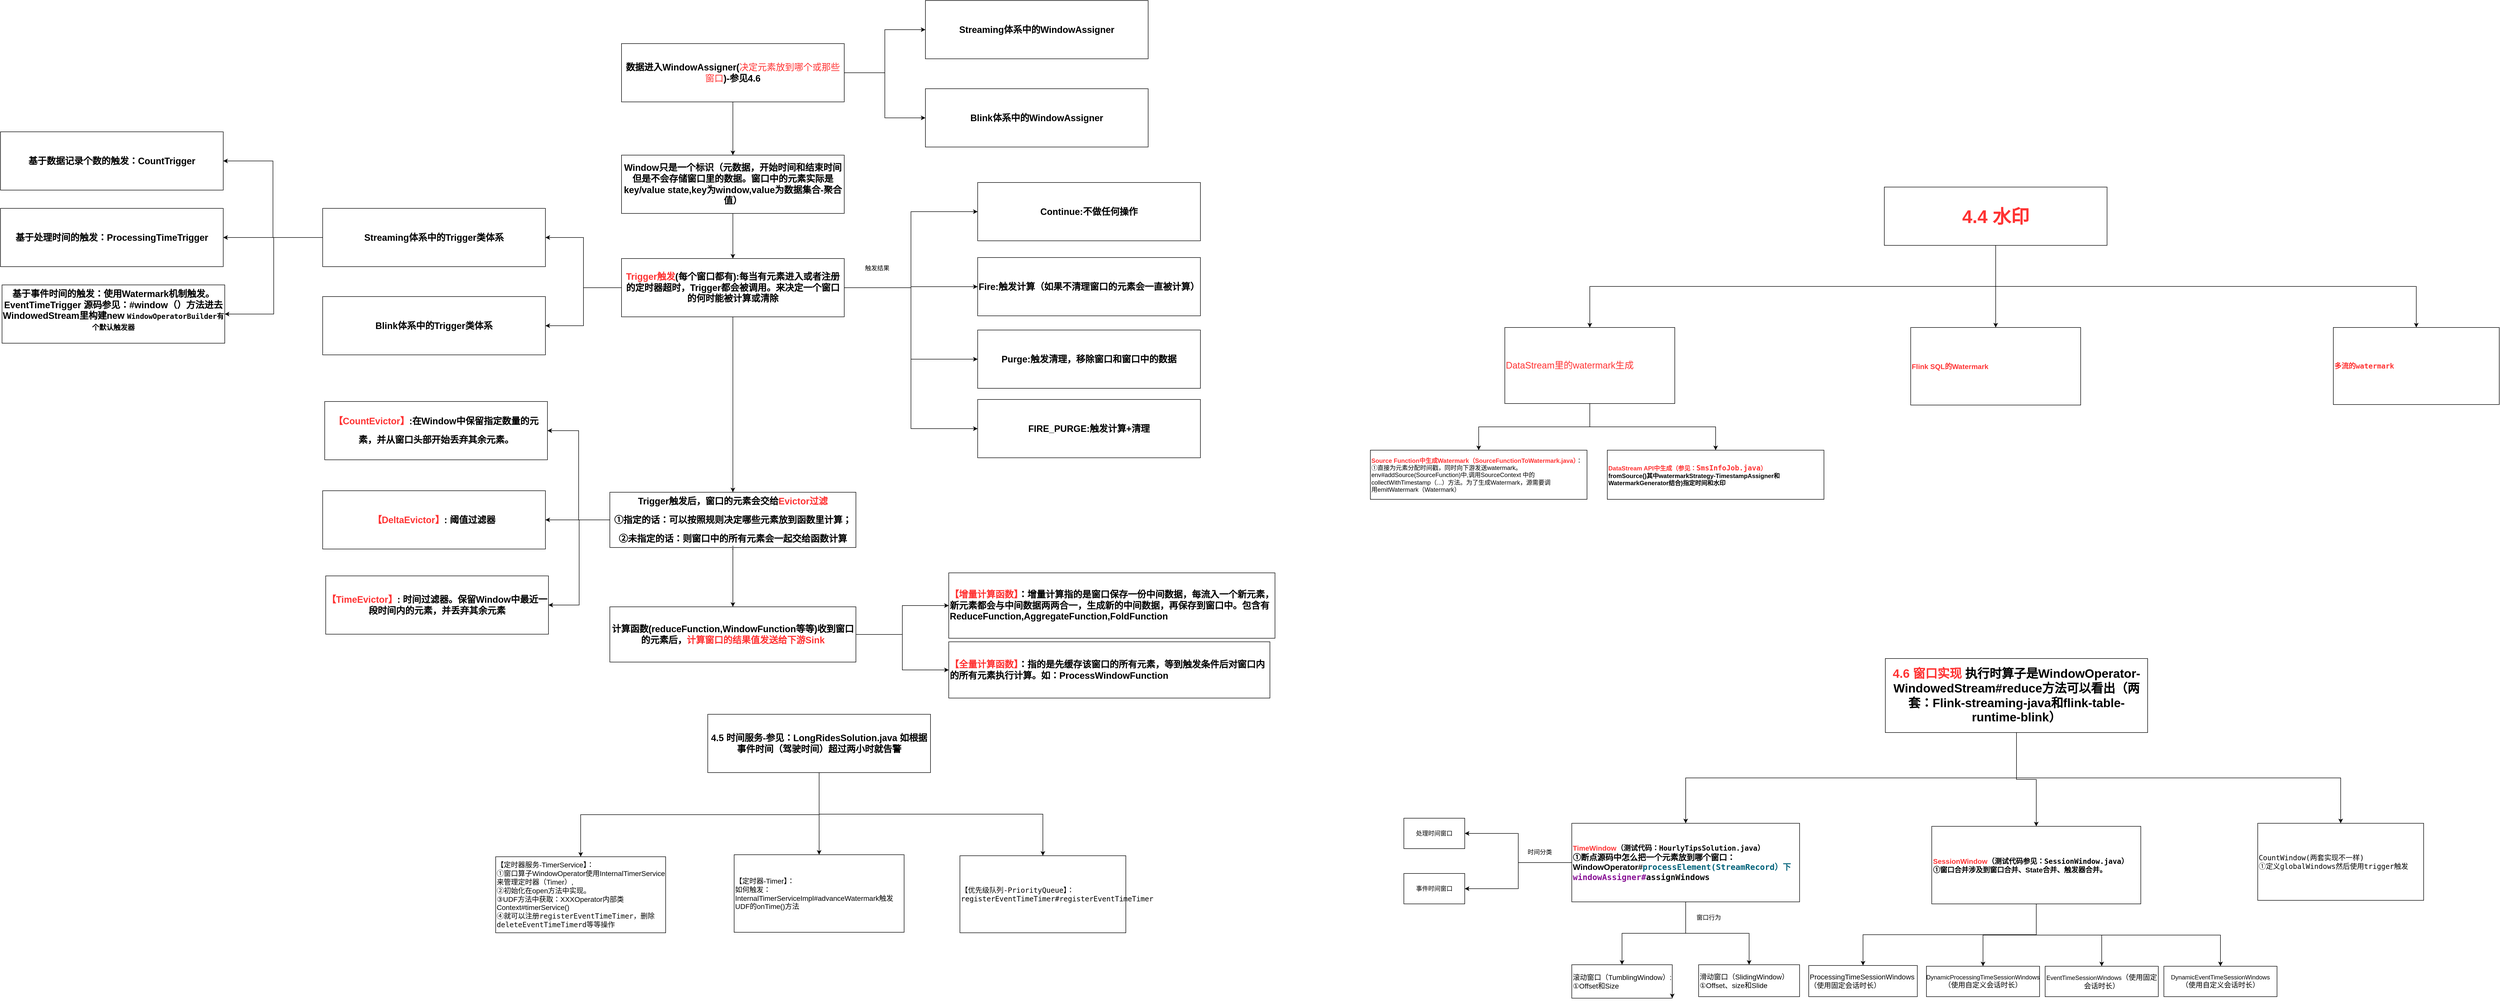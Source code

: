 <mxfile border="50" scale="3" compressed="false" locked="false" version="24.7.7">
  <diagram name="Blank" id="YmL12bMKpDGza6XwsDPr">
    <mxGraphModel dx="5840" dy="1736" grid="0" gridSize="10" guides="1" tooltips="1" connect="1" arrows="1" fold="1" page="0" pageScale="1" pageWidth="827" pageHeight="1169" background="none" math="1" shadow="0">
      <root>
        <mxCell id="X5NqExCQtvZxIxQ7pmgY-0" />
        <mxCell id="1" parent="X5NqExCQtvZxIxQ7pmgY-0" />
        <mxCell id="BvsdqlHEoa5w_EsFs4Y4-4" style="edgeStyle=orthogonalEdgeStyle;rounded=0;orthogonalLoop=1;jettySize=auto;html=1;exitX=0.5;exitY=1;exitDx=0;exitDy=0;" edge="1" parent="1" source="BvsdqlHEoa5w_EsFs4Y4-8" target="BvsdqlHEoa5w_EsFs4Y4-11">
          <mxGeometry relative="1" as="geometry">
            <mxPoint x="-2053" y="1183" as="targetPoint" />
            <mxPoint x="-1808" y="1123" as="sourcePoint" />
          </mxGeometry>
        </mxCell>
        <mxCell id="BvsdqlHEoa5w_EsFs4Y4-51" style="edgeStyle=orthogonalEdgeStyle;rounded=0;orthogonalLoop=1;jettySize=auto;html=1;exitX=0.5;exitY=1;exitDx=0;exitDy=0;" edge="1" parent="1" source="BvsdqlHEoa5w_EsFs4Y4-8" target="BvsdqlHEoa5w_EsFs4Y4-13">
          <mxGeometry relative="1" as="geometry" />
        </mxCell>
        <mxCell id="BvsdqlHEoa5w_EsFs4Y4-54" style="edgeStyle=orthogonalEdgeStyle;rounded=0;orthogonalLoop=1;jettySize=auto;html=1;exitX=0.5;exitY=1;exitDx=0;exitDy=0;" edge="1" parent="1" source="BvsdqlHEoa5w_EsFs4Y4-8" target="BvsdqlHEoa5w_EsFs4Y4-53">
          <mxGeometry relative="1" as="geometry" />
        </mxCell>
        <mxCell id="BvsdqlHEoa5w_EsFs4Y4-8" value="&lt;h2&gt;&lt;font style=&quot;font-size: 18px;&quot;&gt;&lt;b&gt;4.5 时间服务-&lt;/b&gt;&lt;/font&gt;&lt;span style=&quot;font-size: 18px;&quot;&gt;&lt;b&gt;参见：LongRidesSolution.java 如根据事件时间（驾驶时间）超过两小时就告警&lt;/b&gt;&lt;/span&gt;&lt;/h2&gt;" style="rounded=0;whiteSpace=wrap;html=1;" vertex="1" parent="1">
          <mxGeometry x="-2030" y="833" width="439" height="115" as="geometry" />
        </mxCell>
        <mxCell id="BvsdqlHEoa5w_EsFs4Y4-11" value="&lt;font style=&quot;font-size: 14px;&quot;&gt;【定时器服务-TimerService】：&lt;/font&gt;&lt;div&gt;&lt;font style=&quot;font-size: 14px;&quot;&gt;①窗口算子WindowOperator使用InternalTimerService来管理定时器（Timer）,&lt;/font&gt;&lt;/div&gt;&lt;div&gt;&lt;font style=&quot;font-size: 14px;&quot;&gt;②初始化在open方法中实现。&lt;/font&gt;&lt;div&gt;&lt;font style=&quot;font-size: 14px;&quot;&gt;③UDF方法中获取：XXXOperator内部类Context#timerService()&lt;/font&gt;&lt;/div&gt;&lt;/div&gt;&lt;div&gt;&lt;font style=&quot;font-size: 14px;&quot;&gt;④就可以注册&lt;/font&gt;&lt;span style=&quot;color: rgb(8, 8, 8); font-family: &amp;quot;JetBrains Mono&amp;quot;, monospace; font-size: 10.5pt; background-color: initial;&quot;&gt;registerEventTimeTimer，删除&lt;/span&gt;&lt;span style=&quot;color: rgb(8, 8, 8); font-family: &amp;quot;JetBrains Mono&amp;quot;, monospace; font-size: 10.5pt; background-color: initial;&quot;&gt;deleteEventTimeTimerd等等操作&lt;/span&gt;&lt;/div&gt;" style="rounded=0;whiteSpace=wrap;html=1;align=left;" vertex="1" parent="1">
          <mxGeometry x="-2448" y="1114" width="335" height="150" as="geometry" />
        </mxCell>
        <mxCell id="BvsdqlHEoa5w_EsFs4Y4-13" value="&lt;font face=&quot;JetBrains Mono, monospace&quot;&gt;&lt;span style=&quot;font-size: 14px;&quot;&gt;【&lt;/span&gt;&lt;/font&gt;&lt;span style=&quot;font-size: 14px; font-family: &amp;quot;JetBrains Mono&amp;quot;, monospace; background-color: initial;&quot;&gt;优先级队列-PriorityQueue】：registerEventTimeTimer#registerEventTimeTimer&amp;nbsp;&lt;/span&gt;" style="rounded=0;whiteSpace=wrap;html=1;align=left;" vertex="1" parent="1">
          <mxGeometry x="-1533" y="1112" width="327" height="152" as="geometry" />
        </mxCell>
        <mxCell id="BvsdqlHEoa5w_EsFs4Y4-53" value="&lt;font style=&quot;font-size: 14px;&quot;&gt;【定时器-Timer】：&lt;/font&gt;&lt;div&gt;&lt;span style=&quot;font-size: 14px;&quot;&gt;如何触发：&lt;/span&gt;&lt;span style=&quot;background-color: initial; font-size: 14px;&quot;&gt;InternalTimerServiceImpl#advanceWatermark触发UDF的onTime()方法&lt;/span&gt;&lt;br&gt;&lt;/div&gt;" style="rounded=0;whiteSpace=wrap;html=1;align=left;" vertex="1" parent="1">
          <mxGeometry x="-1978" y="1110" width="335" height="153" as="geometry" />
        </mxCell>
        <mxCell id="BvsdqlHEoa5w_EsFs4Y4-62" style="edgeStyle=orthogonalEdgeStyle;rounded=0;orthogonalLoop=1;jettySize=auto;html=1;exitX=0.5;exitY=1;exitDx=0;exitDy=0;" edge="1" parent="1" source="BvsdqlHEoa5w_EsFs4Y4-65" target="BvsdqlHEoa5w_EsFs4Y4-66">
          <mxGeometry relative="1" as="geometry">
            <mxPoint x="161" y="1111" as="targetPoint" />
            <mxPoint x="406" y="1051" as="sourcePoint" />
          </mxGeometry>
        </mxCell>
        <mxCell id="BvsdqlHEoa5w_EsFs4Y4-63" style="edgeStyle=orthogonalEdgeStyle;rounded=0;orthogonalLoop=1;jettySize=auto;html=1;exitX=0.5;exitY=1;exitDx=0;exitDy=0;" edge="1" parent="1" source="BvsdqlHEoa5w_EsFs4Y4-65" target="BvsdqlHEoa5w_EsFs4Y4-67">
          <mxGeometry relative="1" as="geometry" />
        </mxCell>
        <mxCell id="BvsdqlHEoa5w_EsFs4Y4-64" style="edgeStyle=orthogonalEdgeStyle;rounded=0;orthogonalLoop=1;jettySize=auto;html=1;exitX=0.5;exitY=1;exitDx=0;exitDy=0;" edge="1" parent="1" source="BvsdqlHEoa5w_EsFs4Y4-65" target="BvsdqlHEoa5w_EsFs4Y4-68">
          <mxGeometry relative="1" as="geometry" />
        </mxCell>
        <mxCell id="BvsdqlHEoa5w_EsFs4Y4-65" value="&lt;h2&gt;&lt;font style=&quot;font-size: 24px;&quot;&gt;&lt;font style=&quot;&quot; color=&quot;#ff3333&quot;&gt;4.6 窗口实现&lt;/font&gt;&lt;b style=&quot;&quot;&gt; 执行时算子是WindowOperator-WindowedStream#reduce方法可以看出（两套：Flink-streaming-java和flink-table-runtime-blink）&lt;/b&gt;&lt;/font&gt;&lt;/h2&gt;" style="rounded=0;whiteSpace=wrap;html=1;" vertex="1" parent="1">
          <mxGeometry x="291" y="723" width="517" height="146" as="geometry" />
        </mxCell>
        <mxCell id="BvsdqlHEoa5w_EsFs4Y4-77" style="edgeStyle=orthogonalEdgeStyle;rounded=0;orthogonalLoop=1;jettySize=auto;html=1;exitX=0;exitY=0.5;exitDx=0;exitDy=0;entryX=1;entryY=0.5;entryDx=0;entryDy=0;" edge="1" parent="1" source="BvsdqlHEoa5w_EsFs4Y4-66" target="BvsdqlHEoa5w_EsFs4Y4-76">
          <mxGeometry relative="1" as="geometry" />
        </mxCell>
        <mxCell id="BvsdqlHEoa5w_EsFs4Y4-79" style="edgeStyle=orthogonalEdgeStyle;rounded=0;orthogonalLoop=1;jettySize=auto;html=1;exitX=0.5;exitY=1;exitDx=0;exitDy=0;" edge="1" parent="1" source="BvsdqlHEoa5w_EsFs4Y4-66" target="BvsdqlHEoa5w_EsFs4Y4-78">
          <mxGeometry relative="1" as="geometry" />
        </mxCell>
        <mxCell id="BvsdqlHEoa5w_EsFs4Y4-82" style="edgeStyle=orthogonalEdgeStyle;rounded=0;orthogonalLoop=1;jettySize=auto;html=1;exitX=0.5;exitY=1;exitDx=0;exitDy=0;entryX=0.5;entryY=0;entryDx=0;entryDy=0;" edge="1" parent="1" source="BvsdqlHEoa5w_EsFs4Y4-66" target="BvsdqlHEoa5w_EsFs4Y4-81">
          <mxGeometry relative="1" as="geometry" />
        </mxCell>
        <mxCell id="BvsdqlHEoa5w_EsFs4Y4-85" style="edgeStyle=orthogonalEdgeStyle;rounded=0;orthogonalLoop=1;jettySize=auto;html=1;exitX=0;exitY=0.5;exitDx=0;exitDy=0;entryX=1;entryY=0.5;entryDx=0;entryDy=0;" edge="1" parent="1" source="BvsdqlHEoa5w_EsFs4Y4-66" target="BvsdqlHEoa5w_EsFs4Y4-74">
          <mxGeometry relative="1" as="geometry" />
        </mxCell>
        <mxCell id="BvsdqlHEoa5w_EsFs4Y4-66" value="&lt;font style=&quot;font-size: 14px;&quot;&gt;&lt;b&gt;&lt;font color=&quot;#ff3333&quot;&gt;TimeWindow&lt;/font&gt;（测试代码：&lt;span style=&quot;font-family: &amp;quot;JetBrains Mono&amp;quot;, monospace; background-color: initial;&quot;&gt;HourlyTipsSolution.java&lt;/span&gt;&lt;span style=&quot;background-color: initial;&quot;&gt;）&lt;/span&gt;&lt;br&gt;&lt;/b&gt;&lt;/font&gt;&lt;div&gt;&lt;font size=&quot;3&quot;&gt;&lt;b&gt;①断点源码中怎么把一个元素放到哪个窗口：WindowOperator#&lt;span style=&quot;color: rgb(0, 98, 122); font-family: &amp;quot;JetBrains Mono&amp;quot;, monospace; background-color: initial;&quot;&gt;processElement(StreamRecord）下&lt;/span&gt;&lt;span style=&quot;font-family: &amp;quot;JetBrains Mono&amp;quot;, monospace; background-color: initial; color: rgb(135, 16, 148);&quot;&gt;windowAssigner#&lt;/span&gt;&lt;span style=&quot;color: rgb(8, 8, 8); font-family: &amp;quot;JetBrains Mono&amp;quot;, monospace; background-color: initial;&quot;&gt;assignWindows&lt;/span&gt;&lt;/b&gt;&lt;/font&gt;&lt;br&gt;&lt;/div&gt;" style="rounded=0;whiteSpace=wrap;html=1;align=left;" vertex="1" parent="1">
          <mxGeometry x="-327" y="1048" width="449" height="155" as="geometry" />
        </mxCell>
        <mxCell id="BvsdqlHEoa5w_EsFs4Y4-67" value="&lt;font face=&quot;JetBrains Mono, monospace&quot;&gt;&lt;span style=&quot;font-size: 14px;&quot;&gt;CountWindow(两套实现不一样)&lt;/span&gt;&lt;/font&gt;&lt;div&gt;&lt;font face=&quot;JetBrains Mono, monospace&quot;&gt;&lt;span style=&quot;font-size: 14px;&quot;&gt;①定义globalWindows然后使用trigger触发&lt;/span&gt;&lt;/font&gt;&lt;/div&gt;" style="rounded=0;whiteSpace=wrap;html=1;align=left;" vertex="1" parent="1">
          <mxGeometry x="1025" y="1048" width="327" height="152" as="geometry" />
        </mxCell>
        <mxCell id="BvsdqlHEoa5w_EsFs4Y4-90" style="edgeStyle=orthogonalEdgeStyle;rounded=0;orthogonalLoop=1;jettySize=auto;html=1;exitX=0.5;exitY=1;exitDx=0;exitDy=0;entryX=0.5;entryY=0;entryDx=0;entryDy=0;" edge="1" parent="1" source="BvsdqlHEoa5w_EsFs4Y4-68" target="BvsdqlHEoa5w_EsFs4Y4-89">
          <mxGeometry relative="1" as="geometry" />
        </mxCell>
        <mxCell id="BvsdqlHEoa5w_EsFs4Y4-92" style="edgeStyle=orthogonalEdgeStyle;rounded=0;orthogonalLoop=1;jettySize=auto;html=1;exitX=0.5;exitY=1;exitDx=0;exitDy=0;" edge="1" parent="1" source="BvsdqlHEoa5w_EsFs4Y4-68" target="BvsdqlHEoa5w_EsFs4Y4-91">
          <mxGeometry relative="1" as="geometry" />
        </mxCell>
        <mxCell id="BvsdqlHEoa5w_EsFs4Y4-95" style="edgeStyle=orthogonalEdgeStyle;rounded=0;orthogonalLoop=1;jettySize=auto;html=1;exitX=0.5;exitY=1;exitDx=0;exitDy=0;" edge="1" parent="1" source="BvsdqlHEoa5w_EsFs4Y4-68" target="BvsdqlHEoa5w_EsFs4Y4-93">
          <mxGeometry relative="1" as="geometry" />
        </mxCell>
        <mxCell id="BvsdqlHEoa5w_EsFs4Y4-96" style="edgeStyle=orthogonalEdgeStyle;rounded=0;orthogonalLoop=1;jettySize=auto;html=1;exitX=0.5;exitY=1;exitDx=0;exitDy=0;" edge="1" parent="1" source="BvsdqlHEoa5w_EsFs4Y4-68" target="BvsdqlHEoa5w_EsFs4Y4-94">
          <mxGeometry relative="1" as="geometry" />
        </mxCell>
        <mxCell id="BvsdqlHEoa5w_EsFs4Y4-68" value="&lt;div&gt;&lt;b&gt;&lt;font style=&quot;font-size: 14px;&quot;&gt;&lt;font color=&quot;#ff3333&quot;&gt;SessionWindow&lt;/font&gt;（测试代码参见：&lt;span style=&quot;font-family: &amp;quot;JetBrains Mono&amp;quot;, monospace; background-color: initial;&quot;&gt;SessionWindow.java&lt;/span&gt;&lt;span style=&quot;background-color: initial;&quot;&gt;）&lt;/span&gt;&lt;/font&gt;&lt;/b&gt;&lt;/div&gt;&lt;div&gt;&lt;b&gt;&lt;font style=&quot;font-size: 14px;&quot;&gt;&lt;span style=&quot;background-color: initial;&quot;&gt;①窗口合并涉及到窗口合并、State合并、触发器合并。&lt;/span&gt;&lt;/font&gt;&lt;/b&gt;&lt;/div&gt;" style="rounded=0;whiteSpace=wrap;html=1;align=left;" vertex="1" parent="1">
          <mxGeometry x="382.5" y="1054" width="412" height="153" as="geometry" />
        </mxCell>
        <mxCell id="BvsdqlHEoa5w_EsFs4Y4-74" value="处理时间窗口" style="rounded=0;whiteSpace=wrap;html=1;" vertex="1" parent="1">
          <mxGeometry x="-658" y="1038" width="120" height="60" as="geometry" />
        </mxCell>
        <mxCell id="BvsdqlHEoa5w_EsFs4Y4-76" value="事件时间窗口" style="rounded=0;whiteSpace=wrap;html=1;" vertex="1" parent="1">
          <mxGeometry x="-658" y="1147" width="120" height="60" as="geometry" />
        </mxCell>
        <mxCell id="BvsdqlHEoa5w_EsFs4Y4-78" value="&lt;font style=&quot;font-size: 14px;&quot;&gt;滚动窗口（TumblingWindow）:&lt;/font&gt;&lt;div&gt;&lt;span style=&quot;font-size: 14px;&quot;&gt;①Offset和Size&lt;/span&gt;&lt;/div&gt;" style="rounded=0;whiteSpace=wrap;html=1;align=left;" vertex="1" parent="1">
          <mxGeometry x="-327" y="1327" width="198" height="66" as="geometry" />
        </mxCell>
        <mxCell id="BvsdqlHEoa5w_EsFs4Y4-80" style="edgeStyle=orthogonalEdgeStyle;rounded=0;orthogonalLoop=1;jettySize=auto;html=1;exitX=1;exitY=0.75;exitDx=0;exitDy=0;entryX=1;entryY=1;entryDx=0;entryDy=0;" edge="1" parent="1" source="BvsdqlHEoa5w_EsFs4Y4-78" target="BvsdqlHEoa5w_EsFs4Y4-78">
          <mxGeometry relative="1" as="geometry" />
        </mxCell>
        <mxCell id="BvsdqlHEoa5w_EsFs4Y4-81" value="&lt;font style=&quot;font-size: 14px;&quot;&gt;滑动窗口（SlidingWindow）&lt;/font&gt;&lt;div&gt;&lt;span style=&quot;font-size: 14px;&quot;&gt;①Offset、size和Slide&lt;/span&gt;&lt;/div&gt;" style="rounded=0;whiteSpace=wrap;html=1;align=left;" vertex="1" parent="1">
          <mxGeometry x="-77" y="1327" width="199" height="63" as="geometry" />
        </mxCell>
        <mxCell id="BvsdqlHEoa5w_EsFs4Y4-86" value="时间分类" style="text;html=1;align=center;verticalAlign=middle;whiteSpace=wrap;rounded=0;" vertex="1" parent="1">
          <mxGeometry x="-420" y="1090" width="60" height="30" as="geometry" />
        </mxCell>
        <mxCell id="BvsdqlHEoa5w_EsFs4Y4-87" value="窗口行为" style="text;html=1;align=center;verticalAlign=middle;whiteSpace=wrap;rounded=0;" vertex="1" parent="1">
          <mxGeometry x="-87" y="1219" width="60" height="30" as="geometry" />
        </mxCell>
        <mxCell id="BvsdqlHEoa5w_EsFs4Y4-89" value="&lt;span style=&quot;font-size: 14px;&quot;&gt;ProcessingTimeSessionWindows（使用固定会话时长）&lt;/span&gt;" style="rounded=0;whiteSpace=wrap;html=1;align=left;" vertex="1" parent="1">
          <mxGeometry x="140" y="1328.5" width="214" height="61.5" as="geometry" />
        </mxCell>
        <mxCell id="BvsdqlHEoa5w_EsFs4Y4-91" value="DynamicProcessingTimeSessionWindows&lt;span style=&quot;font-size: 14px; text-align: left;&quot;&gt;（使用自定义会话时长）&lt;/span&gt;" style="rounded=0;whiteSpace=wrap;html=1;" vertex="1" parent="1">
          <mxGeometry x="372" y="1330" width="223" height="60" as="geometry" />
        </mxCell>
        <mxCell id="BvsdqlHEoa5w_EsFs4Y4-93" value="EventTimeSessionWindows&lt;span style=&quot;font-size: 14px; text-align: left;&quot;&gt;（使用固定会话时长）&lt;/span&gt;" style="rounded=0;whiteSpace=wrap;html=1;" vertex="1" parent="1">
          <mxGeometry x="606" y="1330" width="223" height="60" as="geometry" />
        </mxCell>
        <mxCell id="BvsdqlHEoa5w_EsFs4Y4-94" value="DynamicEventTimeSessionWindows&lt;span style=&quot;font-size: 14px; text-align: left;&quot;&gt;（使用自定义会话时长）&lt;/span&gt;" style="rounded=0;whiteSpace=wrap;html=1;" vertex="1" parent="1">
          <mxGeometry x="840" y="1330" width="223" height="60" as="geometry" />
        </mxCell>
        <mxCell id="BvsdqlHEoa5w_EsFs4Y4-97" style="edgeStyle=orthogonalEdgeStyle;rounded=0;orthogonalLoop=1;jettySize=auto;html=1;exitX=0.5;exitY=1;exitDx=0;exitDy=0;" edge="1" parent="1" source="BvsdqlHEoa5w_EsFs4Y4-100" target="BvsdqlHEoa5w_EsFs4Y4-101">
          <mxGeometry relative="1" as="geometry">
            <mxPoint x="266" y="143" as="targetPoint" />
            <mxPoint x="511" y="83" as="sourcePoint" />
          </mxGeometry>
        </mxCell>
        <mxCell id="BvsdqlHEoa5w_EsFs4Y4-98" style="edgeStyle=orthogonalEdgeStyle;rounded=0;orthogonalLoop=1;jettySize=auto;html=1;exitX=0.5;exitY=1;exitDx=0;exitDy=0;" edge="1" parent="1" source="BvsdqlHEoa5w_EsFs4Y4-100" target="BvsdqlHEoa5w_EsFs4Y4-102">
          <mxGeometry relative="1" as="geometry" />
        </mxCell>
        <mxCell id="BvsdqlHEoa5w_EsFs4Y4-99" style="edgeStyle=orthogonalEdgeStyle;rounded=0;orthogonalLoop=1;jettySize=auto;html=1;exitX=0.5;exitY=1;exitDx=0;exitDy=0;" edge="1" parent="1" source="BvsdqlHEoa5w_EsFs4Y4-100" target="BvsdqlHEoa5w_EsFs4Y4-103">
          <mxGeometry relative="1" as="geometry" />
        </mxCell>
        <mxCell id="BvsdqlHEoa5w_EsFs4Y4-100" value="&lt;h2&gt;&lt;font color=&quot;#ff3333&quot; style=&quot;font-size: 36px;&quot;&gt;&lt;b style=&quot;&quot;&gt;4.4 水印&lt;/b&gt;&lt;/font&gt;&lt;/h2&gt;" style="rounded=0;whiteSpace=wrap;html=1;" vertex="1" parent="1">
          <mxGeometry x="289" y="-207" width="439" height="115" as="geometry" />
        </mxCell>
        <mxCell id="BvsdqlHEoa5w_EsFs4Y4-105" style="edgeStyle=orthogonalEdgeStyle;rounded=0;orthogonalLoop=1;jettySize=auto;html=1;exitX=0.5;exitY=1;exitDx=0;exitDy=0;" edge="1" parent="1" source="BvsdqlHEoa5w_EsFs4Y4-101" target="BvsdqlHEoa5w_EsFs4Y4-104">
          <mxGeometry relative="1" as="geometry" />
        </mxCell>
        <mxCell id="BvsdqlHEoa5w_EsFs4Y4-107" style="edgeStyle=orthogonalEdgeStyle;rounded=0;orthogonalLoop=1;jettySize=auto;html=1;exitX=0.5;exitY=1;exitDx=0;exitDy=0;entryX=0.5;entryY=0;entryDx=0;entryDy=0;" edge="1" parent="1" source="BvsdqlHEoa5w_EsFs4Y4-101" target="BvsdqlHEoa5w_EsFs4Y4-106">
          <mxGeometry relative="1" as="geometry" />
        </mxCell>
        <mxCell id="BvsdqlHEoa5w_EsFs4Y4-101" value="&lt;font color=&quot;#ff3333&quot; style=&quot;font-size: 18px;&quot;&gt;DataStream里的watermark生成&lt;/font&gt;" style="rounded=0;whiteSpace=wrap;html=1;align=left;" vertex="1" parent="1">
          <mxGeometry x="-459" y="70" width="335" height="150" as="geometry" />
        </mxCell>
        <mxCell id="BvsdqlHEoa5w_EsFs4Y4-102" value="&lt;font color=&quot;#ff3333&quot; face=&quot;JetBrains Mono, monospace&quot;&gt;&lt;span style=&quot;font-size: 14px;&quot;&gt;&lt;b&gt;多流的watermark&lt;/b&gt;&lt;/span&gt;&lt;/font&gt;" style="rounded=0;whiteSpace=wrap;html=1;align=left;" vertex="1" parent="1">
          <mxGeometry x="1174" y="70" width="327" height="152" as="geometry" />
        </mxCell>
        <mxCell id="BvsdqlHEoa5w_EsFs4Y4-103" value="&lt;div&gt;&lt;span style=&quot;font-size: 14px;&quot;&gt;&lt;font color=&quot;#ff3333&quot;&gt;&lt;b&gt;Flink SQL的Watermark&lt;/b&gt;&lt;/font&gt;&lt;/span&gt;&lt;/div&gt;" style="rounded=0;whiteSpace=wrap;html=1;align=left;" vertex="1" parent="1">
          <mxGeometry x="341" y="70" width="335" height="153" as="geometry" />
        </mxCell>
        <mxCell id="BvsdqlHEoa5w_EsFs4Y4-104" value="&lt;b&gt;&lt;font color=&quot;#ff3333&quot;&gt;Source Function中生成Watermark（SourceFunctionToWatermark.java）&lt;/font&gt;&lt;/b&gt;：&lt;div&gt;①直接为元素分配时间戳，同时向下游发送watermark。env#addSource(SourceFunction)中,调用&lt;span style=&quot;background-color: initial;&quot;&gt;SourceContext 中的&lt;/span&gt;&lt;/div&gt;&lt;div&gt;collectWithTimestamp（...）方法。为了生成Watermark，源需要调&lt;/div&gt;&lt;div&gt;用emitWatermark（Watermark）&lt;span style=&quot;background-color: initial;&quot;&gt;&amp;nbsp;&amp;nbsp;&lt;/span&gt;&lt;/div&gt;" style="rounded=0;whiteSpace=wrap;html=1;align=left;" vertex="1" parent="1">
          <mxGeometry x="-724" y="312" width="427" height="97" as="geometry" />
        </mxCell>
        <mxCell id="BvsdqlHEoa5w_EsFs4Y4-106" value="&lt;font color=&quot;#ff3333&quot;&gt;&lt;b&gt;DataStream API中生成（参见：&lt;span style=&quot;font-family: &amp;quot;JetBrains Mono&amp;quot;, monospace; font-size: 10.5pt; background-color: initial;&quot;&gt;SmsInfoJob.java&lt;/span&gt;&lt;span style=&quot;background-color: initial;&quot;&gt;）&lt;/span&gt;&lt;/b&gt;&lt;/font&gt;&lt;br&gt;&lt;div&gt;&lt;span style=&quot;background-color: initial;&quot;&gt;&lt;b style=&quot;&quot;&gt;fromSource()其中watermarkStrategy-TimestampAssigner和WatermarkGenerator结合)指定时间和水印&lt;/b&gt;&lt;br&gt;&lt;/span&gt;&lt;/div&gt;" style="rounded=0;whiteSpace=wrap;html=1;align=left;" vertex="1" parent="1">
          <mxGeometry x="-257" y="312" width="427" height="97" as="geometry" />
        </mxCell>
        <mxCell id="BvsdqlHEoa5w_EsFs4Y4-118" style="edgeStyle=orthogonalEdgeStyle;rounded=0;orthogonalLoop=1;jettySize=auto;html=1;exitX=0.5;exitY=1;exitDx=0;exitDy=0;" edge="1" parent="1" source="BvsdqlHEoa5w_EsFs4Y4-111" target="BvsdqlHEoa5w_EsFs4Y4-115">
          <mxGeometry relative="1" as="geometry" />
        </mxCell>
        <mxCell id="BvsdqlHEoa5w_EsFs4Y4-130" style="edgeStyle=orthogonalEdgeStyle;rounded=0;orthogonalLoop=1;jettySize=auto;html=1;exitX=1;exitY=0.5;exitDx=0;exitDy=0;entryX=0;entryY=0.5;entryDx=0;entryDy=0;" edge="1" parent="1" source="BvsdqlHEoa5w_EsFs4Y4-111" target="BvsdqlHEoa5w_EsFs4Y4-128">
          <mxGeometry relative="1" as="geometry" />
        </mxCell>
        <mxCell id="BvsdqlHEoa5w_EsFs4Y4-131" style="edgeStyle=orthogonalEdgeStyle;rounded=0;orthogonalLoop=1;jettySize=auto;html=1;exitX=1;exitY=0.5;exitDx=0;exitDy=0;entryX=0;entryY=0.5;entryDx=0;entryDy=0;" edge="1" parent="1" source="BvsdqlHEoa5w_EsFs4Y4-111" target="BvsdqlHEoa5w_EsFs4Y4-129">
          <mxGeometry relative="1" as="geometry" />
        </mxCell>
        <mxCell id="BvsdqlHEoa5w_EsFs4Y4-111" value="&lt;h2&gt;数据进入WindowAssigner(&lt;font style=&quot;font-weight: normal;&quot; color=&quot;#ff3333&quot;&gt;决定元素放到哪个或那些窗口&lt;/font&gt;)-参见4.6&lt;/h2&gt;" style="rounded=0;whiteSpace=wrap;html=1;" vertex="1" parent="1">
          <mxGeometry x="-2200" y="-490" width="439" height="115" as="geometry" />
        </mxCell>
        <mxCell id="BvsdqlHEoa5w_EsFs4Y4-117" style="edgeStyle=orthogonalEdgeStyle;rounded=0;orthogonalLoop=1;jettySize=auto;html=1;exitX=0.5;exitY=1;exitDx=0;exitDy=0;entryX=0.5;entryY=0;entryDx=0;entryDy=0;" edge="1" parent="1" source="BvsdqlHEoa5w_EsFs4Y4-115" target="BvsdqlHEoa5w_EsFs4Y4-116">
          <mxGeometry relative="1" as="geometry" />
        </mxCell>
        <mxCell id="BvsdqlHEoa5w_EsFs4Y4-115" value="&lt;h2&gt;Window只是一个标识（元数据，开始时间和结束时间但是不会存储窗口里的数据。窗口中的元素实际是key/value state,key为window,value为数据集合-聚合值）&lt;/h2&gt;" style="rounded=0;whiteSpace=wrap;html=1;" vertex="1" parent="1">
          <mxGeometry x="-2200" y="-270" width="439" height="115" as="geometry" />
        </mxCell>
        <mxCell id="BvsdqlHEoa5w_EsFs4Y4-120" style="edgeStyle=orthogonalEdgeStyle;rounded=0;orthogonalLoop=1;jettySize=auto;html=1;exitX=0.5;exitY=1;exitDx=0;exitDy=0;entryX=0.5;entryY=0;entryDx=0;entryDy=0;" edge="1" parent="1" source="BvsdqlHEoa5w_EsFs4Y4-116" target="BvsdqlHEoa5w_EsFs4Y4-119">
          <mxGeometry relative="1" as="geometry" />
        </mxCell>
        <mxCell id="BvsdqlHEoa5w_EsFs4Y4-134" style="edgeStyle=orthogonalEdgeStyle;rounded=0;orthogonalLoop=1;jettySize=auto;html=1;exitX=1;exitY=0.5;exitDx=0;exitDy=0;entryX=0;entryY=0.5;entryDx=0;entryDy=0;" edge="1" parent="1" source="BvsdqlHEoa5w_EsFs4Y4-116" target="BvsdqlHEoa5w_EsFs4Y4-133">
          <mxGeometry relative="1" as="geometry" />
        </mxCell>
        <mxCell id="BvsdqlHEoa5w_EsFs4Y4-139" style="edgeStyle=orthogonalEdgeStyle;rounded=0;orthogonalLoop=1;jettySize=auto;html=1;exitX=1;exitY=0.5;exitDx=0;exitDy=0;entryX=0;entryY=0.5;entryDx=0;entryDy=0;" edge="1" parent="1" source="BvsdqlHEoa5w_EsFs4Y4-116" target="BvsdqlHEoa5w_EsFs4Y4-136">
          <mxGeometry relative="1" as="geometry" />
        </mxCell>
        <mxCell id="BvsdqlHEoa5w_EsFs4Y4-140" style="edgeStyle=orthogonalEdgeStyle;rounded=0;orthogonalLoop=1;jettySize=auto;html=1;exitX=1;exitY=0.5;exitDx=0;exitDy=0;entryX=0;entryY=0.5;entryDx=0;entryDy=0;" edge="1" parent="1" source="BvsdqlHEoa5w_EsFs4Y4-116" target="BvsdqlHEoa5w_EsFs4Y4-137">
          <mxGeometry relative="1" as="geometry" />
        </mxCell>
        <mxCell id="BvsdqlHEoa5w_EsFs4Y4-141" style="edgeStyle=orthogonalEdgeStyle;rounded=0;orthogonalLoop=1;jettySize=auto;html=1;exitX=1;exitY=0.5;exitDx=0;exitDy=0;entryX=0;entryY=0.5;entryDx=0;entryDy=0;" edge="1" parent="1" source="BvsdqlHEoa5w_EsFs4Y4-116" target="BvsdqlHEoa5w_EsFs4Y4-138">
          <mxGeometry relative="1" as="geometry" />
        </mxCell>
        <mxCell id="BvsdqlHEoa5w_EsFs4Y4-144" style="edgeStyle=orthogonalEdgeStyle;rounded=0;orthogonalLoop=1;jettySize=auto;html=1;exitX=0;exitY=0.5;exitDx=0;exitDy=0;entryX=1;entryY=0.5;entryDx=0;entryDy=0;" edge="1" parent="1" source="BvsdqlHEoa5w_EsFs4Y4-116" target="BvsdqlHEoa5w_EsFs4Y4-142">
          <mxGeometry relative="1" as="geometry" />
        </mxCell>
        <mxCell id="BvsdqlHEoa5w_EsFs4Y4-145" style="edgeStyle=orthogonalEdgeStyle;rounded=0;orthogonalLoop=1;jettySize=auto;html=1;exitX=0;exitY=0.5;exitDx=0;exitDy=0;entryX=1;entryY=0.5;entryDx=0;entryDy=0;" edge="1" parent="1" source="BvsdqlHEoa5w_EsFs4Y4-116" target="BvsdqlHEoa5w_EsFs4Y4-143">
          <mxGeometry relative="1" as="geometry" />
        </mxCell>
        <mxCell id="BvsdqlHEoa5w_EsFs4Y4-116" value="&lt;h2&gt;&lt;font color=&quot;#ff3333&quot;&gt;Trigger触发&lt;/font&gt;(每个窗口都有):每当有元素进入或者注册的定时器超时，Trigger都会被调用。来决定一个窗口的何时能被计算或清除&lt;/h2&gt;" style="rounded=0;whiteSpace=wrap;html=1;" vertex="1" parent="1">
          <mxGeometry x="-2200" y="-66" width="439" height="115" as="geometry" />
        </mxCell>
        <mxCell id="BvsdqlHEoa5w_EsFs4Y4-152" style="edgeStyle=orthogonalEdgeStyle;rounded=0;orthogonalLoop=1;jettySize=auto;html=1;exitX=0.5;exitY=1;exitDx=0;exitDy=0;entryX=0.5;entryY=0;entryDx=0;entryDy=0;" edge="1" parent="1" source="BvsdqlHEoa5w_EsFs4Y4-119" target="BvsdqlHEoa5w_EsFs4Y4-121">
          <mxGeometry relative="1" as="geometry" />
        </mxCell>
        <mxCell id="BvsdqlHEoa5w_EsFs4Y4-154" style="edgeStyle=orthogonalEdgeStyle;rounded=0;orthogonalLoop=1;jettySize=auto;html=1;exitX=0;exitY=0.5;exitDx=0;exitDy=0;entryX=1;entryY=0.5;entryDx=0;entryDy=0;" edge="1" parent="1" source="BvsdqlHEoa5w_EsFs4Y4-119" target="BvsdqlHEoa5w_EsFs4Y4-153">
          <mxGeometry relative="1" as="geometry" />
        </mxCell>
        <mxCell id="BvsdqlHEoa5w_EsFs4Y4-157" style="edgeStyle=orthogonalEdgeStyle;rounded=0;orthogonalLoop=1;jettySize=auto;html=1;exitX=0;exitY=0.5;exitDx=0;exitDy=0;entryX=1;entryY=0.5;entryDx=0;entryDy=0;" edge="1" parent="1" source="BvsdqlHEoa5w_EsFs4Y4-119" target="BvsdqlHEoa5w_EsFs4Y4-155">
          <mxGeometry relative="1" as="geometry" />
        </mxCell>
        <mxCell id="BvsdqlHEoa5w_EsFs4Y4-158" style="edgeStyle=orthogonalEdgeStyle;rounded=0;orthogonalLoop=1;jettySize=auto;html=1;exitX=0;exitY=0.5;exitDx=0;exitDy=0;entryX=1;entryY=0.5;entryDx=0;entryDy=0;" edge="1" parent="1" source="BvsdqlHEoa5w_EsFs4Y4-119" target="BvsdqlHEoa5w_EsFs4Y4-156">
          <mxGeometry relative="1" as="geometry" />
        </mxCell>
        <mxCell id="BvsdqlHEoa5w_EsFs4Y4-119" value="&lt;h2&gt;Trigger触发后，窗口的元素会交给&lt;font style=&quot;&quot; color=&quot;#ff3333&quot;&gt;Evictor过滤&lt;/font&gt;&lt;/h2&gt;&lt;h2&gt;①指定的话：可以按照规则决定哪些元素放到函数里计算；&lt;/h2&gt;&lt;div&gt;&lt;font style=&quot;font-size: 18px;&quot;&gt;&lt;b&gt;②未指定的话：则窗口中的所有元素会一起交给函数计算&lt;/b&gt;&lt;/font&gt;&lt;/div&gt;&lt;div&gt;：&lt;/div&gt;" style="rounded=0;whiteSpace=wrap;html=1;" vertex="1" parent="1">
          <mxGeometry x="-2223" y="395" width="485" height="109" as="geometry" />
        </mxCell>
        <mxCell id="BvsdqlHEoa5w_EsFs4Y4-160" style="edgeStyle=orthogonalEdgeStyle;rounded=0;orthogonalLoop=1;jettySize=auto;html=1;exitX=1;exitY=0.5;exitDx=0;exitDy=0;entryX=0;entryY=0.5;entryDx=0;entryDy=0;" edge="1" parent="1" source="BvsdqlHEoa5w_EsFs4Y4-121" target="BvsdqlHEoa5w_EsFs4Y4-159">
          <mxGeometry relative="1" as="geometry" />
        </mxCell>
        <mxCell id="BvsdqlHEoa5w_EsFs4Y4-163" style="edgeStyle=orthogonalEdgeStyle;rounded=0;orthogonalLoop=1;jettySize=auto;html=1;exitX=1;exitY=0.5;exitDx=0;exitDy=0;entryX=0;entryY=0.5;entryDx=0;entryDy=0;" edge="1" parent="1" source="BvsdqlHEoa5w_EsFs4Y4-121" target="BvsdqlHEoa5w_EsFs4Y4-161">
          <mxGeometry relative="1" as="geometry" />
        </mxCell>
        <mxCell id="BvsdqlHEoa5w_EsFs4Y4-121" value="&lt;h2&gt;计算函数(reduceFunction,WindowFunction等等)收到窗口的元素后，&lt;font color=&quot;#ff3333&quot;&gt;计算窗口的结果值发送给下游Sink&lt;/font&gt;&lt;/h2&gt;" style="rounded=0;whiteSpace=wrap;html=1;" vertex="1" parent="1">
          <mxGeometry x="-2223" y="621" width="485" height="109" as="geometry" />
        </mxCell>
        <mxCell id="BvsdqlHEoa5w_EsFs4Y4-128" value="&lt;h2&gt;Streaming体系中的WindowAssigner&lt;/h2&gt;" style="rounded=0;whiteSpace=wrap;html=1;" vertex="1" parent="1">
          <mxGeometry x="-1601" y="-575" width="439" height="115" as="geometry" />
        </mxCell>
        <mxCell id="BvsdqlHEoa5w_EsFs4Y4-129" value="&lt;h2&gt;Blink体系中的WindowAssigner&lt;/h2&gt;" style="rounded=0;whiteSpace=wrap;html=1;" vertex="1" parent="1">
          <mxGeometry x="-1601" y="-401" width="439" height="115" as="geometry" />
        </mxCell>
        <mxCell id="BvsdqlHEoa5w_EsFs4Y4-133" value="&lt;h2&gt;Continue:不做任何操作&lt;/h2&gt;" style="rounded=0;whiteSpace=wrap;html=1;" vertex="1" parent="1">
          <mxGeometry x="-1498" y="-216" width="439" height="115" as="geometry" />
        </mxCell>
        <mxCell id="BvsdqlHEoa5w_EsFs4Y4-135" value="触发结果" style="text;html=1;align=center;verticalAlign=middle;whiteSpace=wrap;rounded=0;" vertex="1" parent="1">
          <mxGeometry x="-1744" y="-62" width="96" height="30" as="geometry" />
        </mxCell>
        <mxCell id="BvsdqlHEoa5w_EsFs4Y4-136" value="&lt;h2&gt;Fire:触发计算（如果不清理窗口的元素会一直被计算）&lt;/h2&gt;" style="rounded=0;whiteSpace=wrap;html=1;" vertex="1" parent="1">
          <mxGeometry x="-1498" y="-68" width="439" height="115" as="geometry" />
        </mxCell>
        <mxCell id="BvsdqlHEoa5w_EsFs4Y4-137" value="&lt;h2&gt;Purge:触发清理，移除窗口和窗口中的数据&lt;/h2&gt;" style="rounded=0;whiteSpace=wrap;html=1;" vertex="1" parent="1">
          <mxGeometry x="-1498" y="75" width="439" height="115" as="geometry" />
        </mxCell>
        <mxCell id="BvsdqlHEoa5w_EsFs4Y4-138" value="&lt;h2&gt;FIRE_PURGE:触发计算+清理&lt;/h2&gt;" style="rounded=0;whiteSpace=wrap;html=1;" vertex="1" parent="1">
          <mxGeometry x="-1498" y="212" width="439" height="115" as="geometry" />
        </mxCell>
        <mxCell id="BvsdqlHEoa5w_EsFs4Y4-149" style="edgeStyle=orthogonalEdgeStyle;rounded=0;orthogonalLoop=1;jettySize=auto;html=1;exitX=0;exitY=0.5;exitDx=0;exitDy=0;entryX=1;entryY=0.5;entryDx=0;entryDy=0;" edge="1" parent="1" source="BvsdqlHEoa5w_EsFs4Y4-142" target="BvsdqlHEoa5w_EsFs4Y4-146">
          <mxGeometry relative="1" as="geometry" />
        </mxCell>
        <mxCell id="BvsdqlHEoa5w_EsFs4Y4-150" style="edgeStyle=orthogonalEdgeStyle;rounded=0;orthogonalLoop=1;jettySize=auto;html=1;exitX=0;exitY=0.5;exitDx=0;exitDy=0;" edge="1" parent="1" source="BvsdqlHEoa5w_EsFs4Y4-142" target="BvsdqlHEoa5w_EsFs4Y4-147">
          <mxGeometry relative="1" as="geometry" />
        </mxCell>
        <mxCell id="BvsdqlHEoa5w_EsFs4Y4-151" style="edgeStyle=orthogonalEdgeStyle;rounded=0;orthogonalLoop=1;jettySize=auto;html=1;exitX=0;exitY=0.5;exitDx=0;exitDy=0;entryX=1;entryY=0.5;entryDx=0;entryDy=0;" edge="1" parent="1" source="BvsdqlHEoa5w_EsFs4Y4-142" target="BvsdqlHEoa5w_EsFs4Y4-148">
          <mxGeometry relative="1" as="geometry" />
        </mxCell>
        <mxCell id="BvsdqlHEoa5w_EsFs4Y4-142" value="&lt;h2&gt;Streaming体系中的Trigger类体系&lt;/h2&gt;" style="rounded=0;whiteSpace=wrap;html=1;" vertex="1" parent="1">
          <mxGeometry x="-2789" y="-165" width="439" height="115" as="geometry" />
        </mxCell>
        <mxCell id="BvsdqlHEoa5w_EsFs4Y4-143" value="&lt;h2&gt;Blink体系中的Trigger类体系&lt;/h2&gt;" style="rounded=0;whiteSpace=wrap;html=1;" vertex="1" parent="1">
          <mxGeometry x="-2789" y="9" width="439" height="115" as="geometry" />
        </mxCell>
        <mxCell id="BvsdqlHEoa5w_EsFs4Y4-146" value="&lt;h2&gt;基于数据记录个数的触发：CountTrigger&lt;/h2&gt;" style="rounded=0;whiteSpace=wrap;html=1;" vertex="1" parent="1">
          <mxGeometry x="-3424" y="-316" width="439" height="115" as="geometry" />
        </mxCell>
        <mxCell id="BvsdqlHEoa5w_EsFs4Y4-147" value="&lt;h2&gt;基于处理时间的触发：ProcessingTimeTrigger&lt;/h2&gt;" style="rounded=0;whiteSpace=wrap;html=1;" vertex="1" parent="1">
          <mxGeometry x="-3424" y="-165" width="439" height="115" as="geometry" />
        </mxCell>
        <mxCell id="BvsdqlHEoa5w_EsFs4Y4-148" value="&lt;h2&gt;基于事件时间的触发：使用Watermark机制触发。EventTimeTrigger 源码参见：#window（）方法进去WindowedStream里构建new&amp;nbsp;&lt;span style=&quot;font-family: &amp;quot;JetBrains Mono&amp;quot;, monospace; font-size: 10.5pt; background-color: initial;&quot;&gt;WindowOperatorBuilder有个默认触发器&lt;/span&gt;&lt;/h2&gt;&lt;div&gt;&lt;br&gt;&lt;/div&gt;" style="rounded=0;whiteSpace=wrap;html=1;" vertex="1" parent="1">
          <mxGeometry x="-3421" y="-14" width="439" height="115" as="geometry" />
        </mxCell>
        <mxCell id="BvsdqlHEoa5w_EsFs4Y4-153" value="&lt;h2&gt;&lt;font color=&quot;#ff3333&quot;&gt;【CountEvictor】&lt;/font&gt;:在Window中保留指定数量的元&lt;/h2&gt;&lt;h2&gt;素，并从窗口头部开始丢弃其余元素。&lt;/h2&gt;" style="rounded=0;whiteSpace=wrap;html=1;" vertex="1" parent="1">
          <mxGeometry x="-2785" y="216" width="439" height="115" as="geometry" />
        </mxCell>
        <mxCell id="BvsdqlHEoa5w_EsFs4Y4-155" value="&lt;h2&gt;&lt;font color=&quot;#ff3333&quot;&gt;【DeltaEvictor】&lt;/font&gt;: 阈值过滤器&lt;/h2&gt;" style="rounded=0;whiteSpace=wrap;html=1;" vertex="1" parent="1">
          <mxGeometry x="-2789" y="392" width="439" height="115" as="geometry" />
        </mxCell>
        <mxCell id="BvsdqlHEoa5w_EsFs4Y4-156" value="&lt;h2&gt;&lt;font color=&quot;#ff3333&quot;&gt;【TimeEvictor】&lt;/font&gt;: 时间过滤器。保留Window中最近一段时间内的元素，并丢弃其余元素&lt;/h2&gt;" style="rounded=0;whiteSpace=wrap;html=1;" vertex="1" parent="1">
          <mxGeometry x="-2783" y="560" width="439" height="115" as="geometry" />
        </mxCell>
        <mxCell id="BvsdqlHEoa5w_EsFs4Y4-159" value="&lt;h2&gt;&lt;font color=&quot;#ff3333&quot;&gt;【增量计算函数】&lt;/font&gt;：增量计算指的是窗口保存一份中间数据，每流入一个新元素，新元素都会与中间数据两两合一，生成新的中间数据，再保存到窗口中。包含有ReduceFunction,AggregateFunction,FoldFunction&lt;/h2&gt;" style="rounded=0;whiteSpace=wrap;html=1;align=left;" vertex="1" parent="1">
          <mxGeometry x="-1555" y="554" width="643" height="129" as="geometry" />
        </mxCell>
        <mxCell id="BvsdqlHEoa5w_EsFs4Y4-161" value="&lt;h2&gt;&lt;font color=&quot;#ff3333&quot;&gt;【全量计算函数】&lt;/font&gt;：指的是先缓存该窗口的所有元素，等到触发条件后对窗口内的所有元素执行计算。如：ProcessWindowFunction&lt;/h2&gt;" style="rounded=0;whiteSpace=wrap;html=1;align=left;" vertex="1" parent="1">
          <mxGeometry x="-1555" y="690" width="633" height="111" as="geometry" />
        </mxCell>
      </root>
    </mxGraphModel>
  </diagram>
</mxfile>
